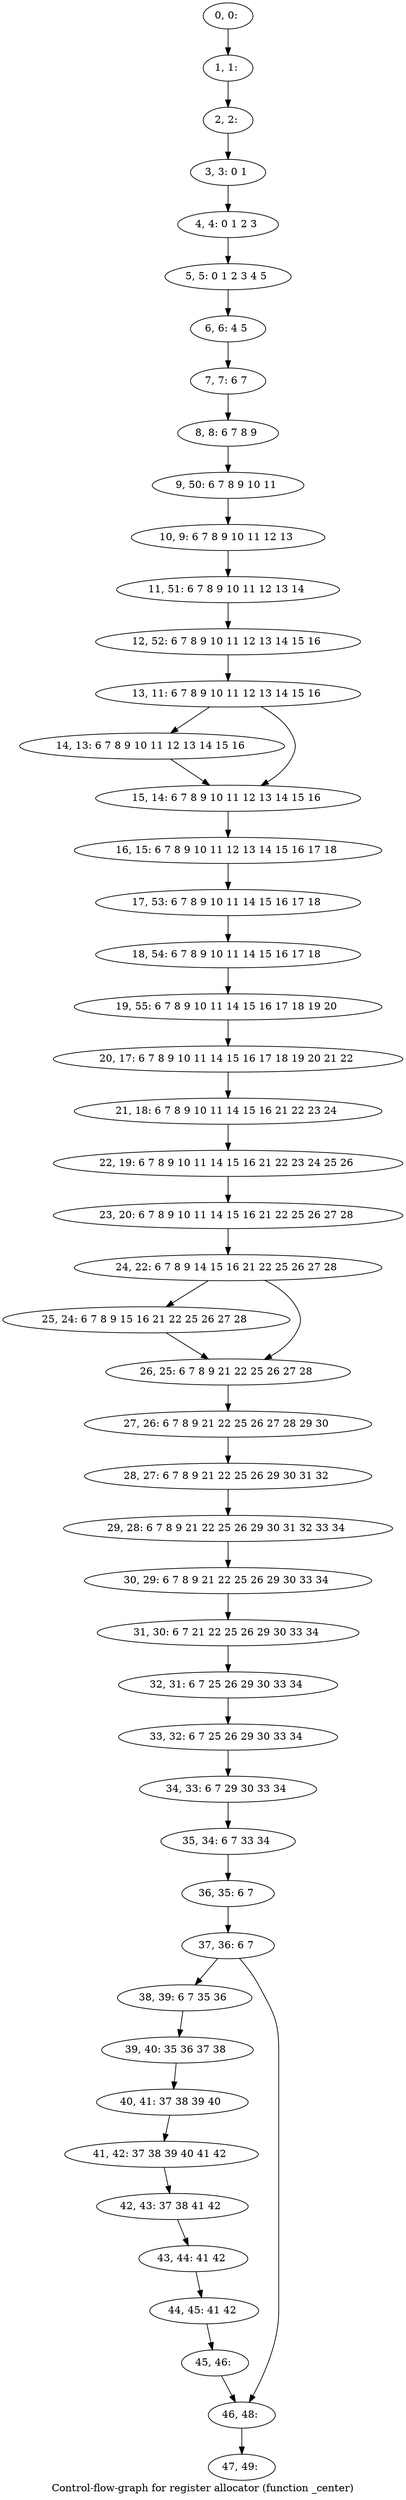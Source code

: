 digraph G {
graph [label="Control-flow-graph for register allocator (function _center)"]
0[label="0, 0: "];
1[label="1, 1: "];
2[label="2, 2: "];
3[label="3, 3: 0 1 "];
4[label="4, 4: 0 1 2 3 "];
5[label="5, 5: 0 1 2 3 4 5 "];
6[label="6, 6: 4 5 "];
7[label="7, 7: 6 7 "];
8[label="8, 8: 6 7 8 9 "];
9[label="9, 50: 6 7 8 9 10 11 "];
10[label="10, 9: 6 7 8 9 10 11 12 13 "];
11[label="11, 51: 6 7 8 9 10 11 12 13 14 "];
12[label="12, 52: 6 7 8 9 10 11 12 13 14 15 16 "];
13[label="13, 11: 6 7 8 9 10 11 12 13 14 15 16 "];
14[label="14, 13: 6 7 8 9 10 11 12 13 14 15 16 "];
15[label="15, 14: 6 7 8 9 10 11 12 13 14 15 16 "];
16[label="16, 15: 6 7 8 9 10 11 12 13 14 15 16 17 18 "];
17[label="17, 53: 6 7 8 9 10 11 14 15 16 17 18 "];
18[label="18, 54: 6 7 8 9 10 11 14 15 16 17 18 "];
19[label="19, 55: 6 7 8 9 10 11 14 15 16 17 18 19 20 "];
20[label="20, 17: 6 7 8 9 10 11 14 15 16 17 18 19 20 21 22 "];
21[label="21, 18: 6 7 8 9 10 11 14 15 16 21 22 23 24 "];
22[label="22, 19: 6 7 8 9 10 11 14 15 16 21 22 23 24 25 26 "];
23[label="23, 20: 6 7 8 9 10 11 14 15 16 21 22 25 26 27 28 "];
24[label="24, 22: 6 7 8 9 14 15 16 21 22 25 26 27 28 "];
25[label="25, 24: 6 7 8 9 15 16 21 22 25 26 27 28 "];
26[label="26, 25: 6 7 8 9 21 22 25 26 27 28 "];
27[label="27, 26: 6 7 8 9 21 22 25 26 27 28 29 30 "];
28[label="28, 27: 6 7 8 9 21 22 25 26 29 30 31 32 "];
29[label="29, 28: 6 7 8 9 21 22 25 26 29 30 31 32 33 34 "];
30[label="30, 29: 6 7 8 9 21 22 25 26 29 30 33 34 "];
31[label="31, 30: 6 7 21 22 25 26 29 30 33 34 "];
32[label="32, 31: 6 7 25 26 29 30 33 34 "];
33[label="33, 32: 6 7 25 26 29 30 33 34 "];
34[label="34, 33: 6 7 29 30 33 34 "];
35[label="35, 34: 6 7 33 34 "];
36[label="36, 35: 6 7 "];
37[label="37, 36: 6 7 "];
38[label="38, 39: 6 7 35 36 "];
39[label="39, 40: 35 36 37 38 "];
40[label="40, 41: 37 38 39 40 "];
41[label="41, 42: 37 38 39 40 41 42 "];
42[label="42, 43: 37 38 41 42 "];
43[label="43, 44: 41 42 "];
44[label="44, 45: 41 42 "];
45[label="45, 46: "];
46[label="46, 48: "];
47[label="47, 49: "];
0->1 ;
1->2 ;
2->3 ;
3->4 ;
4->5 ;
5->6 ;
6->7 ;
7->8 ;
8->9 ;
9->10 ;
10->11 ;
11->12 ;
12->13 ;
13->14 ;
13->15 ;
14->15 ;
15->16 ;
16->17 ;
17->18 ;
18->19 ;
19->20 ;
20->21 ;
21->22 ;
22->23 ;
23->24 ;
24->25 ;
24->26 ;
25->26 ;
26->27 ;
27->28 ;
28->29 ;
29->30 ;
30->31 ;
31->32 ;
32->33 ;
33->34 ;
34->35 ;
35->36 ;
36->37 ;
37->38 ;
37->46 ;
38->39 ;
39->40 ;
40->41 ;
41->42 ;
42->43 ;
43->44 ;
44->45 ;
45->46 ;
46->47 ;
}
